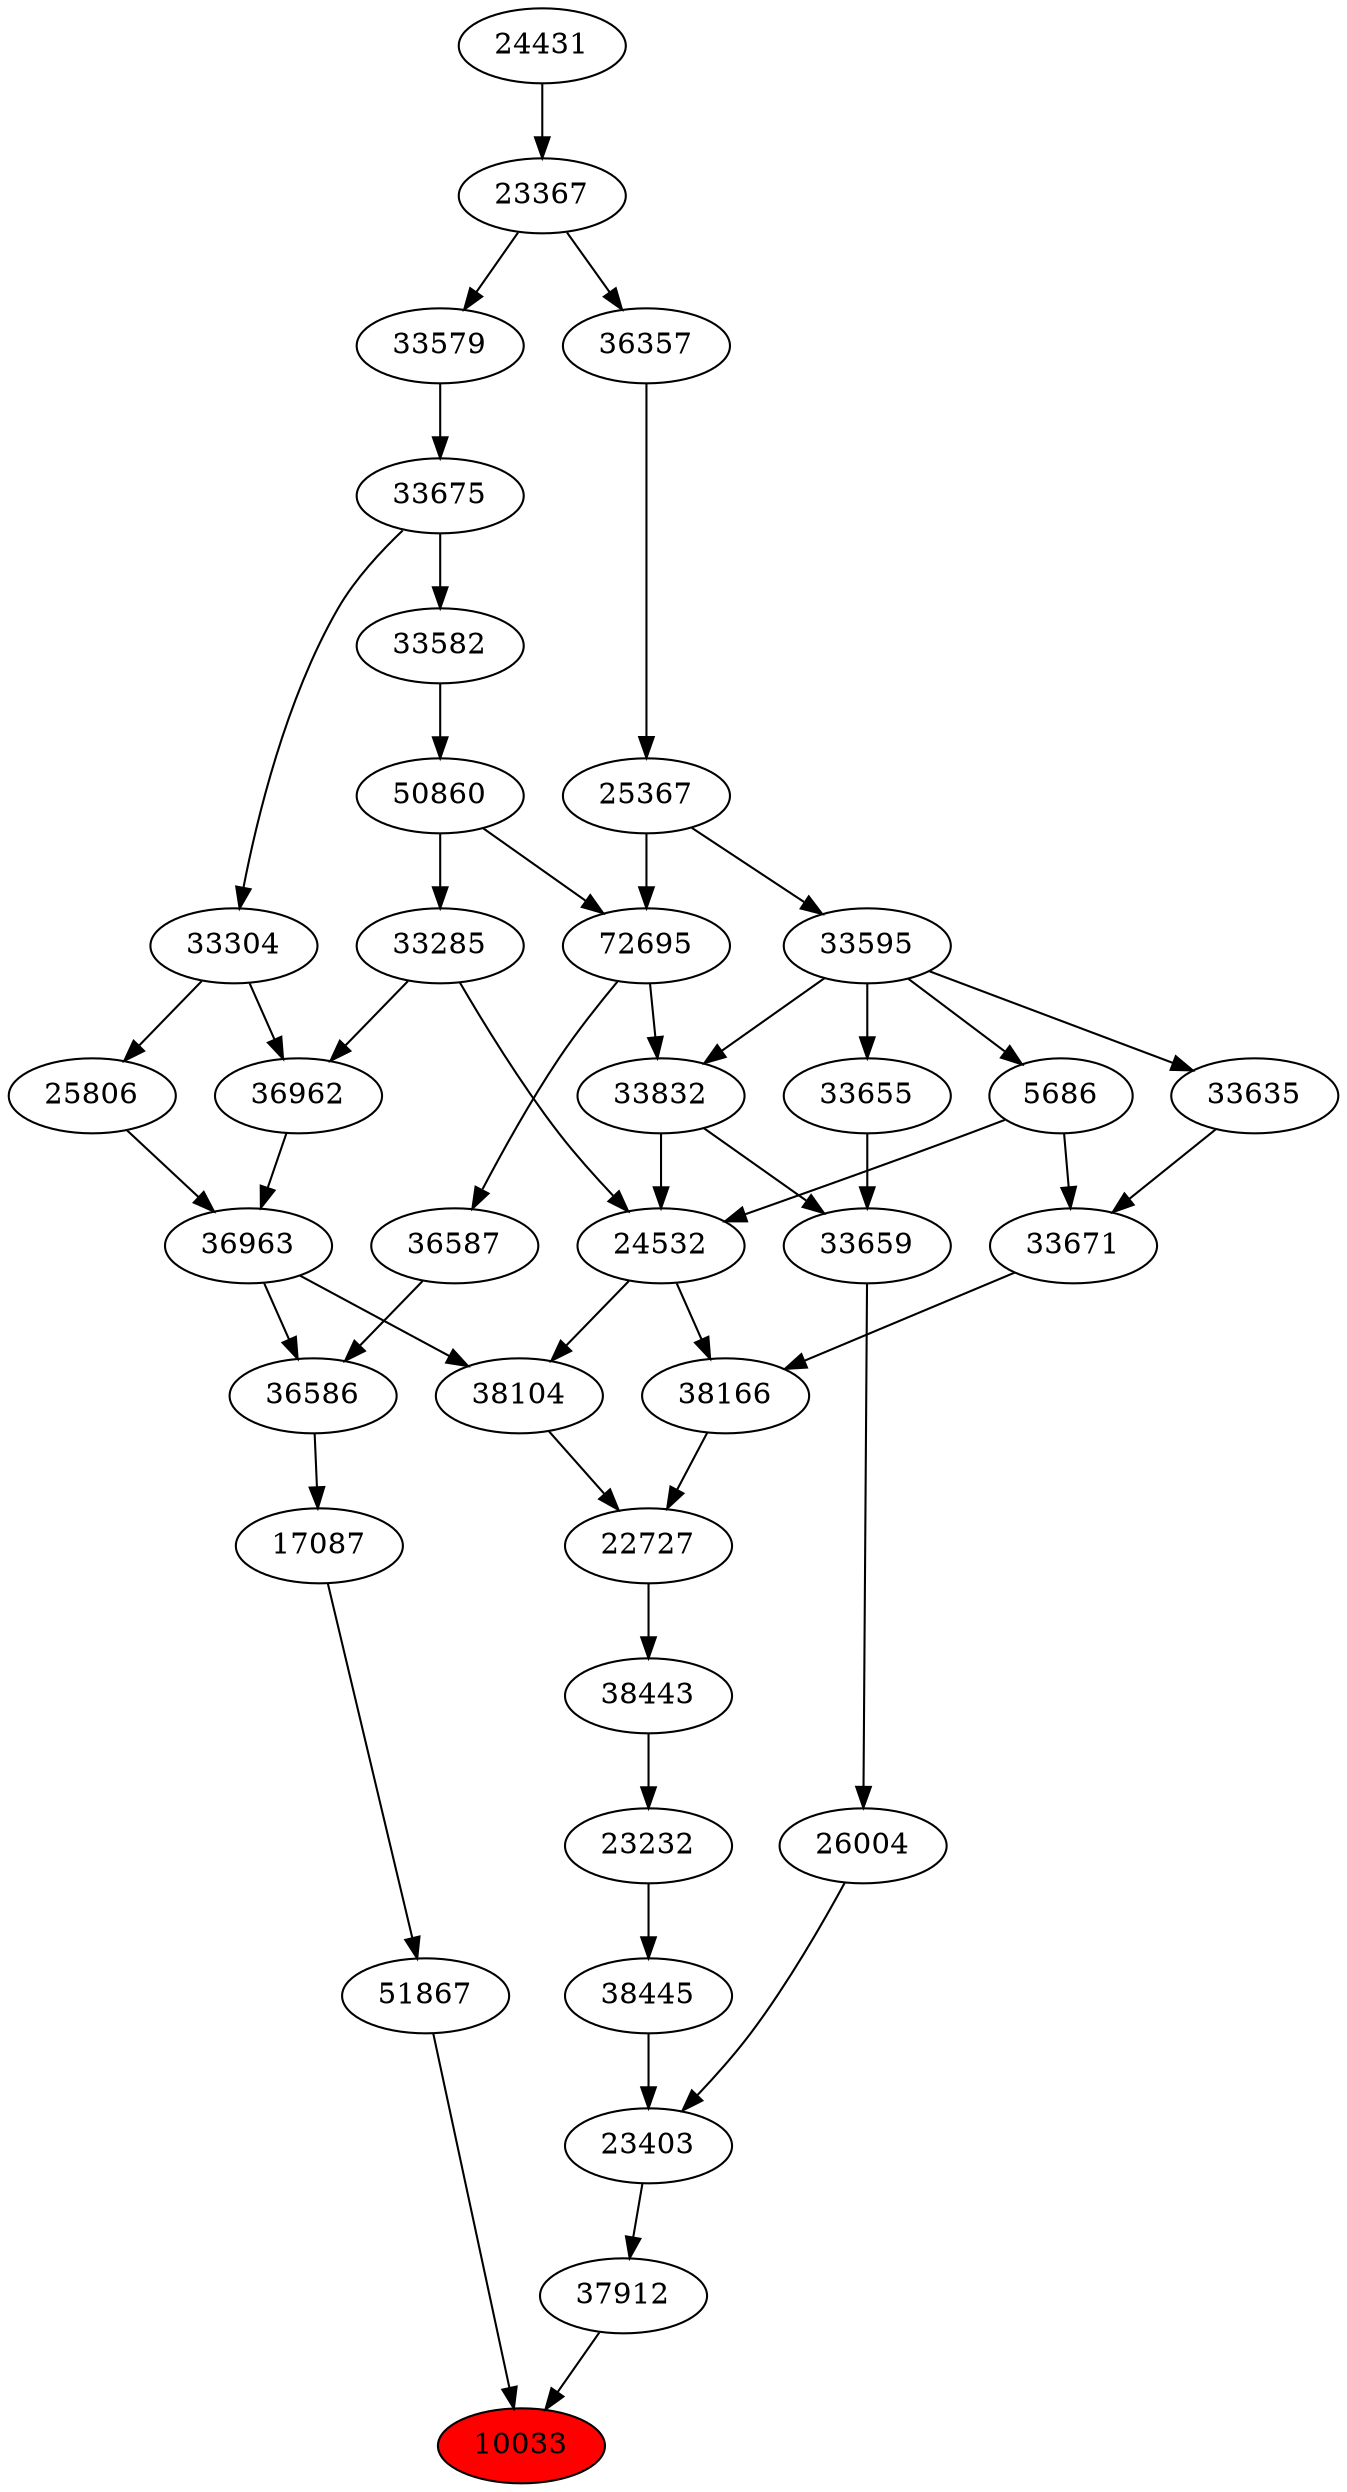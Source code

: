 strict digraph{ 
10033 [label="10033" fillcolor=red style=filled]
37912 -> 10033
51867 -> 10033
37912 [label="37912"]
23403 -> 37912
51867 [label="51867"]
17087 -> 51867
23403 [label="23403"]
38445 -> 23403
26004 -> 23403
17087 [label="17087"]
36586 -> 17087
38445 [label="38445"]
23232 -> 38445
26004 [label="26004"]
33659 -> 26004
36586 [label="36586"]
36587 -> 36586
36963 -> 36586
23232 [label="23232"]
38443 -> 23232
33659 [label="33659"]
33655 -> 33659
33832 -> 33659
36587 [label="36587"]
72695 -> 36587
36963 [label="36963"]
36962 -> 36963
25806 -> 36963
38443 [label="38443"]
22727 -> 38443
33655 [label="33655"]
33595 -> 33655
33832 [label="33832"]
72695 -> 33832
33595 -> 33832
72695 [label="72695"]
50860 -> 72695
25367 -> 72695
36962 [label="36962"]
33285 -> 36962
33304 -> 36962
25806 [label="25806"]
33304 -> 25806
22727 [label="22727"]
38104 -> 22727
38166 -> 22727
33595 [label="33595"]
25367 -> 33595
50860 [label="50860"]
33582 -> 50860
25367 [label="25367"]
36357 -> 25367
33285 [label="33285"]
50860 -> 33285
33304 [label="33304"]
33675 -> 33304
38104 [label="38104"]
24532 -> 38104
36963 -> 38104
38166 [label="38166"]
24532 -> 38166
33671 -> 38166
33582 [label="33582"]
33675 -> 33582
36357 [label="36357"]
23367 -> 36357
33675 [label="33675"]
33579 -> 33675
24532 [label="24532"]
33285 -> 24532
5686 -> 24532
33832 -> 24532
33671 [label="33671"]
5686 -> 33671
33635 -> 33671
23367 [label="23367"]
24431 -> 23367
33579 [label="33579"]
23367 -> 33579
5686 [label="5686"]
33595 -> 5686
33635 [label="33635"]
33595 -> 33635
24431 [label="24431"]
}